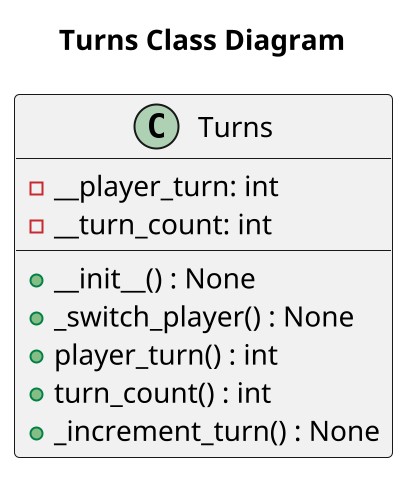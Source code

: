 @startuml
scale 2
title "Turns Class Diagram"
class Turns {
    +__init__() : None
    -__player_turn: int
    -__turn_count: int

    +_switch_player() : None
    +player_turn() : int
    +turn_count() : int
    +_increment_turn() : None
}
@enduml